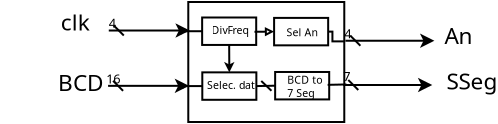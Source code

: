 <?xml version="1.0" encoding="UTF-8"?>
<dia:diagram xmlns:dia="http://www.lysator.liu.se/~alla/dia/">
  <dia:layer name="Fondo" visible="true" active="true">
    <dia:object type="Standard - Box" version="0" id="O0">
      <dia:attribute name="obj_pos">
        <dia:point val="18.25,16.2"/>
      </dia:attribute>
      <dia:attribute name="obj_bb">
        <dia:rectangle val="18.2,16.15;26.1,22.25"/>
      </dia:attribute>
      <dia:attribute name="elem_corner">
        <dia:point val="18.25,16.2"/>
      </dia:attribute>
      <dia:attribute name="elem_width">
        <dia:real val="7.8"/>
      </dia:attribute>
      <dia:attribute name="elem_height">
        <dia:real val="6"/>
      </dia:attribute>
      <dia:attribute name="show_background">
        <dia:boolean val="true"/>
      </dia:attribute>
    </dia:object>
    <dia:object type="Standard - Line" version="0" id="O1">
      <dia:attribute name="obj_pos">
        <dia:point val="26,20.35"/>
      </dia:attribute>
      <dia:attribute name="obj_bb">
        <dia:rectangle val="25.543,19.393;30.562,21.307"/>
      </dia:attribute>
      <dia:attribute name="conn_endpoints">
        <dia:point val="26,20.35"/>
        <dia:point val="30.45,20.35"/>
      </dia:attribute>
      <dia:attribute name="numcp">
        <dia:int val="1"/>
      </dia:attribute>
      <dia:attribute name="start_arrow">
        <dia:enum val="32"/>
      </dia:attribute>
      <dia:attribute name="start_arrow_length">
        <dia:real val="0.5"/>
      </dia:attribute>
      <dia:attribute name="start_arrow_width">
        <dia:real val="0.5"/>
      </dia:attribute>
      <dia:attribute name="end_arrow">
        <dia:enum val="22"/>
      </dia:attribute>
      <dia:attribute name="end_arrow_length">
        <dia:real val="0.5"/>
      </dia:attribute>
      <dia:attribute name="end_arrow_width">
        <dia:real val="0.5"/>
      </dia:attribute>
    </dia:object>
    <dia:object type="Standard - Line" version="0" id="O2">
      <dia:attribute name="obj_pos">
        <dia:point val="26.105,18.137"/>
      </dia:attribute>
      <dia:attribute name="obj_bb">
        <dia:rectangle val="25.648,17.18;30.667,19.094"/>
      </dia:attribute>
      <dia:attribute name="conn_endpoints">
        <dia:point val="26.105,18.137"/>
        <dia:point val="30.555,18.137"/>
      </dia:attribute>
      <dia:attribute name="numcp">
        <dia:int val="1"/>
      </dia:attribute>
      <dia:attribute name="start_arrow">
        <dia:enum val="32"/>
      </dia:attribute>
      <dia:attribute name="start_arrow_length">
        <dia:real val="0.5"/>
      </dia:attribute>
      <dia:attribute name="start_arrow_width">
        <dia:real val="0.5"/>
      </dia:attribute>
      <dia:attribute name="end_arrow">
        <dia:enum val="22"/>
      </dia:attribute>
      <dia:attribute name="end_arrow_length">
        <dia:real val="0.5"/>
      </dia:attribute>
      <dia:attribute name="end_arrow_width">
        <dia:real val="0.5"/>
      </dia:attribute>
    </dia:object>
    <dia:object type="Standard - Line" version="0" id="O3">
      <dia:attribute name="obj_pos">
        <dia:point val="14.24,20.392"/>
      </dia:attribute>
      <dia:attribute name="obj_bb">
        <dia:rectangle val="13.783,19.435;18.401,21.349"/>
      </dia:attribute>
      <dia:attribute name="conn_endpoints">
        <dia:point val="14.24,20.392"/>
        <dia:point val="18.29,20.392"/>
      </dia:attribute>
      <dia:attribute name="numcp">
        <dia:int val="1"/>
      </dia:attribute>
      <dia:attribute name="start_arrow">
        <dia:enum val="32"/>
      </dia:attribute>
      <dia:attribute name="start_arrow_length">
        <dia:real val="0.5"/>
      </dia:attribute>
      <dia:attribute name="start_arrow_width">
        <dia:real val="0.5"/>
      </dia:attribute>
      <dia:attribute name="end_arrow">
        <dia:enum val="22"/>
      </dia:attribute>
      <dia:attribute name="end_arrow_length">
        <dia:real val="0.5"/>
      </dia:attribute>
      <dia:attribute name="end_arrow_width">
        <dia:real val="0.5"/>
      </dia:attribute>
    </dia:object>
    <dia:object type="Standard - Text" version="1" id="O4">
      <dia:attribute name="obj_pos">
        <dia:point val="11.738,20.647"/>
      </dia:attribute>
      <dia:attribute name="obj_bb">
        <dia:rectangle val="11.738,19.517;13.848,20.879"/>
      </dia:attribute>
      <dia:attribute name="text">
        <dia:composite type="text">
          <dia:attribute name="string">
            <dia:string>#BCD#</dia:string>
          </dia:attribute>
          <dia:attribute name="font">
            <dia:font family="sans" style="0" name="Helvetica"/>
          </dia:attribute>
          <dia:attribute name="height">
            <dia:real val="1.411"/>
          </dia:attribute>
          <dia:attribute name="pos">
            <dia:point val="11.738,20.647"/>
          </dia:attribute>
          <dia:attribute name="color">
            <dia:color val="#000000"/>
          </dia:attribute>
          <dia:attribute name="alignment">
            <dia:enum val="0"/>
          </dia:attribute>
        </dia:composite>
      </dia:attribute>
      <dia:attribute name="valign">
        <dia:enum val="3"/>
      </dia:attribute>
    </dia:object>
    <dia:object type="Standard - Text" version="1" id="O5">
      <dia:attribute name="obj_pos">
        <dia:point val="31.16,20.58"/>
      </dia:attribute>
      <dia:attribute name="obj_bb">
        <dia:rectangle val="31.16,19.45;33.64,20.812"/>
      </dia:attribute>
      <dia:attribute name="text">
        <dia:composite type="text">
          <dia:attribute name="string">
            <dia:string>#SSeg#</dia:string>
          </dia:attribute>
          <dia:attribute name="font">
            <dia:font family="sans" style="0" name="Helvetica"/>
          </dia:attribute>
          <dia:attribute name="height">
            <dia:real val="1.411"/>
          </dia:attribute>
          <dia:attribute name="pos">
            <dia:point val="31.16,20.58"/>
          </dia:attribute>
          <dia:attribute name="color">
            <dia:color val="#000000"/>
          </dia:attribute>
          <dia:attribute name="alignment">
            <dia:enum val="0"/>
          </dia:attribute>
        </dia:composite>
      </dia:attribute>
      <dia:attribute name="valign">
        <dia:enum val="3"/>
      </dia:attribute>
    </dia:object>
    <dia:object type="Standard - Text" version="1" id="O6">
      <dia:attribute name="obj_pos">
        <dia:point val="31.065,18.305"/>
      </dia:attribute>
      <dia:attribute name="obj_bb">
        <dia:rectangle val="31.065,17.175;32.373,18.538"/>
      </dia:attribute>
      <dia:attribute name="text">
        <dia:composite type="text">
          <dia:attribute name="string">
            <dia:string>#An#</dia:string>
          </dia:attribute>
          <dia:attribute name="font">
            <dia:font family="sans" style="0" name="Helvetica"/>
          </dia:attribute>
          <dia:attribute name="height">
            <dia:real val="1.411"/>
          </dia:attribute>
          <dia:attribute name="pos">
            <dia:point val="31.065,18.305"/>
          </dia:attribute>
          <dia:attribute name="color">
            <dia:color val="#000000"/>
          </dia:attribute>
          <dia:attribute name="alignment">
            <dia:enum val="0"/>
          </dia:attribute>
        </dia:composite>
      </dia:attribute>
      <dia:attribute name="valign">
        <dia:enum val="3"/>
      </dia:attribute>
    </dia:object>
    <dia:object type="Standard - Text" version="1" id="O7">
      <dia:attribute name="obj_pos">
        <dia:point val="12.198,20.269"/>
      </dia:attribute>
      <dia:attribute name="obj_bb">
        <dia:rectangle val="12.198,19.629;15.698,20.401"/>
      </dia:attribute>
      <dia:attribute name="text">
        <dia:composite type="text">
          <dia:attribute name="string">
            <dia:string>#             16 #</dia:string>
          </dia:attribute>
          <dia:attribute name="font">
            <dia:font family="sans" style="0" name="Helvetica"/>
          </dia:attribute>
          <dia:attribute name="height">
            <dia:real val="0.8"/>
          </dia:attribute>
          <dia:attribute name="pos">
            <dia:point val="12.198,20.269"/>
          </dia:attribute>
          <dia:attribute name="color">
            <dia:color val="#000000"/>
          </dia:attribute>
          <dia:attribute name="alignment">
            <dia:enum val="0"/>
          </dia:attribute>
        </dia:composite>
      </dia:attribute>
      <dia:attribute name="valign">
        <dia:enum val="3"/>
      </dia:attribute>
    </dia:object>
    <dia:object type="Standard - Text" version="1" id="O8">
      <dia:attribute name="obj_pos">
        <dia:point val="23.897,20.15"/>
      </dia:attribute>
      <dia:attribute name="obj_bb">
        <dia:rectangle val="23.897,19.51;27.247,20.282"/>
      </dia:attribute>
      <dia:attribute name="text">
        <dia:composite type="text">
          <dia:attribute name="string">
            <dia:string>#              7 #</dia:string>
          </dia:attribute>
          <dia:attribute name="font">
            <dia:font family="sans" style="0" name="Helvetica"/>
          </dia:attribute>
          <dia:attribute name="height">
            <dia:real val="0.8"/>
          </dia:attribute>
          <dia:attribute name="pos">
            <dia:point val="23.897,20.15"/>
          </dia:attribute>
          <dia:attribute name="color">
            <dia:color val="#000000"/>
          </dia:attribute>
          <dia:attribute name="alignment">
            <dia:enum val="0"/>
          </dia:attribute>
        </dia:composite>
      </dia:attribute>
      <dia:attribute name="valign">
        <dia:enum val="3"/>
      </dia:attribute>
    </dia:object>
    <dia:object type="Standard - Text" version="1" id="O9">
      <dia:attribute name="obj_pos">
        <dia:point val="23.943,18.009"/>
      </dia:attribute>
      <dia:attribute name="obj_bb">
        <dia:rectangle val="23.943,17.369;27.293,18.142"/>
      </dia:attribute>
      <dia:attribute name="text">
        <dia:composite type="text">
          <dia:attribute name="string">
            <dia:string>#              4 #</dia:string>
          </dia:attribute>
          <dia:attribute name="font">
            <dia:font family="sans" style="0" name="Helvetica"/>
          </dia:attribute>
          <dia:attribute name="height">
            <dia:real val="0.8"/>
          </dia:attribute>
          <dia:attribute name="pos">
            <dia:point val="23.943,18.009"/>
          </dia:attribute>
          <dia:attribute name="color">
            <dia:color val="#000000"/>
          </dia:attribute>
          <dia:attribute name="alignment">
            <dia:enum val="0"/>
          </dia:attribute>
        </dia:composite>
      </dia:attribute>
      <dia:attribute name="valign">
        <dia:enum val="3"/>
      </dia:attribute>
    </dia:object>
    <dia:object type="Standard - Line" version="0" id="O10">
      <dia:attribute name="obj_pos">
        <dia:point val="14.275,17.626"/>
      </dia:attribute>
      <dia:attribute name="obj_bb">
        <dia:rectangle val="13.818,16.669;18.437,18.583"/>
      </dia:attribute>
      <dia:attribute name="conn_endpoints">
        <dia:point val="14.275,17.626"/>
        <dia:point val="18.325,17.626"/>
      </dia:attribute>
      <dia:attribute name="numcp">
        <dia:int val="1"/>
      </dia:attribute>
      <dia:attribute name="start_arrow">
        <dia:enum val="32"/>
      </dia:attribute>
      <dia:attribute name="start_arrow_length">
        <dia:real val="0.5"/>
      </dia:attribute>
      <dia:attribute name="start_arrow_width">
        <dia:real val="0.5"/>
      </dia:attribute>
      <dia:attribute name="end_arrow">
        <dia:enum val="22"/>
      </dia:attribute>
      <dia:attribute name="end_arrow_length">
        <dia:real val="0.5"/>
      </dia:attribute>
      <dia:attribute name="end_arrow_width">
        <dia:real val="0.5"/>
      </dia:attribute>
    </dia:object>
    <dia:object type="Standard - Text" version="1" id="O11">
      <dia:attribute name="obj_pos">
        <dia:point val="11.877,17.629"/>
      </dia:attribute>
      <dia:attribute name="obj_bb">
        <dia:rectangle val="11.877,16.499;13.22,17.862"/>
      </dia:attribute>
      <dia:attribute name="text">
        <dia:composite type="text">
          <dia:attribute name="string">
            <dia:string>#clk#</dia:string>
          </dia:attribute>
          <dia:attribute name="font">
            <dia:font family="sans" style="0" name="Helvetica"/>
          </dia:attribute>
          <dia:attribute name="height">
            <dia:real val="1.411"/>
          </dia:attribute>
          <dia:attribute name="pos">
            <dia:point val="11.877,17.629"/>
          </dia:attribute>
          <dia:attribute name="color">
            <dia:color val="#000000"/>
          </dia:attribute>
          <dia:attribute name="alignment">
            <dia:enum val="0"/>
          </dia:attribute>
        </dia:composite>
      </dia:attribute>
      <dia:attribute name="valign">
        <dia:enum val="3"/>
      </dia:attribute>
    </dia:object>
    <dia:object type="Standard - Box" version="0" id="O12">
      <dia:attribute name="obj_pos">
        <dia:point val="22.593,19.699"/>
      </dia:attribute>
      <dia:attribute name="obj_bb">
        <dia:rectangle val="22.543,19.649;25.346,21.121"/>
      </dia:attribute>
      <dia:attribute name="elem_corner">
        <dia:point val="22.593,19.699"/>
      </dia:attribute>
      <dia:attribute name="elem_width">
        <dia:real val="2.703"/>
      </dia:attribute>
      <dia:attribute name="elem_height">
        <dia:real val="1.372"/>
      </dia:attribute>
      <dia:attribute name="show_background">
        <dia:boolean val="true"/>
      </dia:attribute>
    </dia:object>
    <dia:object type="Standard - Line" version="0" id="O13">
      <dia:attribute name="obj_pos">
        <dia:point val="21.654,20.404"/>
      </dia:attribute>
      <dia:attribute name="obj_bb">
        <dia:rectangle val="21.206,19.428;23.101,21.36"/>
      </dia:attribute>
      <dia:attribute name="conn_endpoints">
        <dia:point val="21.654,20.404"/>
        <dia:point val="22.593,20.385"/>
      </dia:attribute>
      <dia:attribute name="numcp">
        <dia:int val="1"/>
      </dia:attribute>
      <dia:attribute name="start_arrow">
        <dia:enum val="32"/>
      </dia:attribute>
      <dia:attribute name="start_arrow_length">
        <dia:real val="0.5"/>
      </dia:attribute>
      <dia:attribute name="start_arrow_width">
        <dia:real val="0.5"/>
      </dia:attribute>
      <dia:connections>
        <dia:connection handle="0" to="O19" connection="4"/>
        <dia:connection handle="1" to="O12" connection="3"/>
      </dia:connections>
    </dia:object>
    <dia:object type="Standard - Text" version="1" id="O14">
      <dia:attribute name="obj_pos">
        <dia:point val="23.201,20.293"/>
      </dia:attribute>
      <dia:attribute name="obj_bb">
        <dia:rectangle val="23.201,19.765;24.981,21.062"/>
      </dia:attribute>
      <dia:attribute name="text">
        <dia:composite type="text">
          <dia:attribute name="string">
            <dia:string>#BCD to 
7 Seg #</dia:string>
          </dia:attribute>
          <dia:attribute name="font">
            <dia:font family="sans" style="0" name="Helvetica"/>
          </dia:attribute>
          <dia:attribute name="height">
            <dia:real val="0.659"/>
          </dia:attribute>
          <dia:attribute name="pos">
            <dia:point val="23.201,20.293"/>
          </dia:attribute>
          <dia:attribute name="color">
            <dia:color val="#000000"/>
          </dia:attribute>
          <dia:attribute name="alignment">
            <dia:enum val="0"/>
          </dia:attribute>
        </dia:composite>
      </dia:attribute>
      <dia:attribute name="valign">
        <dia:enum val="3"/>
      </dia:attribute>
    </dia:object>
    <dia:object type="Standard - Text" version="1" id="O15">
      <dia:attribute name="obj_pos">
        <dia:point val="12.326,17.485"/>
      </dia:attribute>
      <dia:attribute name="obj_bb">
        <dia:rectangle val="12.326,16.845;15.476,17.618"/>
      </dia:attribute>
      <dia:attribute name="text">
        <dia:composite type="text">
          <dia:attribute name="string">
            <dia:string>#             4 #</dia:string>
          </dia:attribute>
          <dia:attribute name="font">
            <dia:font family="sans" style="0" name="Helvetica"/>
          </dia:attribute>
          <dia:attribute name="height">
            <dia:real val="0.8"/>
          </dia:attribute>
          <dia:attribute name="pos">
            <dia:point val="12.326,17.485"/>
          </dia:attribute>
          <dia:attribute name="color">
            <dia:color val="#000000"/>
          </dia:attribute>
          <dia:attribute name="alignment">
            <dia:enum val="0"/>
          </dia:attribute>
        </dia:composite>
      </dia:attribute>
      <dia:attribute name="valign">
        <dia:enum val="3"/>
      </dia:attribute>
    </dia:object>
    <dia:object type="Standard - Box" version="0" id="O16">
      <dia:attribute name="obj_pos">
        <dia:point val="22.541,16.995"/>
      </dia:attribute>
      <dia:attribute name="obj_bb">
        <dia:rectangle val="22.491,16.945;25.294,18.417"/>
      </dia:attribute>
      <dia:attribute name="elem_corner">
        <dia:point val="22.541,16.995"/>
      </dia:attribute>
      <dia:attribute name="elem_width">
        <dia:real val="2.703"/>
      </dia:attribute>
      <dia:attribute name="elem_height">
        <dia:real val="1.372"/>
      </dia:attribute>
      <dia:attribute name="show_background">
        <dia:boolean val="true"/>
      </dia:attribute>
    </dia:object>
    <dia:object type="Standard - Box" version="0" id="O17">
      <dia:attribute name="obj_pos">
        <dia:point val="18.943,16.975"/>
      </dia:attribute>
      <dia:attribute name="obj_bb">
        <dia:rectangle val="18.893,16.925;21.696,18.397"/>
      </dia:attribute>
      <dia:attribute name="elem_corner">
        <dia:point val="18.943,16.975"/>
      </dia:attribute>
      <dia:attribute name="elem_width">
        <dia:real val="2.703"/>
      </dia:attribute>
      <dia:attribute name="elem_height">
        <dia:real val="1.372"/>
      </dia:attribute>
      <dia:attribute name="show_background">
        <dia:boolean val="true"/>
      </dia:attribute>
    </dia:object>
    <dia:object type="Standard - Text" version="1" id="O18">
      <dia:attribute name="obj_pos">
        <dia:point val="19.413,17.797"/>
      </dia:attribute>
      <dia:attribute name="obj_bb">
        <dia:rectangle val="19.413,17.27;21.188,17.907"/>
      </dia:attribute>
      <dia:attribute name="text">
        <dia:composite type="text">
          <dia:attribute name="string">
            <dia:string>#DivFreq#</dia:string>
          </dia:attribute>
          <dia:attribute name="font">
            <dia:font family="sans" style="0" name="Helvetica"/>
          </dia:attribute>
          <dia:attribute name="height">
            <dia:real val="0.659"/>
          </dia:attribute>
          <dia:attribute name="pos">
            <dia:point val="19.413,17.797"/>
          </dia:attribute>
          <dia:attribute name="color">
            <dia:color val="#000000"/>
          </dia:attribute>
          <dia:attribute name="alignment">
            <dia:enum val="0"/>
          </dia:attribute>
        </dia:composite>
      </dia:attribute>
      <dia:attribute name="valign">
        <dia:enum val="3"/>
      </dia:attribute>
    </dia:object>
    <dia:object type="Standard - Box" version="0" id="O19">
      <dia:attribute name="obj_pos">
        <dia:point val="18.951,19.718"/>
      </dia:attribute>
      <dia:attribute name="obj_bb">
        <dia:rectangle val="18.901,19.668;21.704,21.14"/>
      </dia:attribute>
      <dia:attribute name="elem_corner">
        <dia:point val="18.951,19.718"/>
      </dia:attribute>
      <dia:attribute name="elem_width">
        <dia:real val="2.703"/>
      </dia:attribute>
      <dia:attribute name="elem_height">
        <dia:real val="1.372"/>
      </dia:attribute>
      <dia:attribute name="show_background">
        <dia:boolean val="true"/>
      </dia:attribute>
    </dia:object>
    <dia:object type="Standard - Line" version="0" id="O20">
      <dia:attribute name="obj_pos">
        <dia:point val="20.295,18.347"/>
      </dia:attribute>
      <dia:attribute name="obj_bb">
        <dia:rectangle val="20.038,18.297;20.562,19.83"/>
      </dia:attribute>
      <dia:attribute name="conn_endpoints">
        <dia:point val="20.295,18.347"/>
        <dia:point val="20.302,19.718"/>
      </dia:attribute>
      <dia:attribute name="numcp">
        <dia:int val="1"/>
      </dia:attribute>
      <dia:attribute name="end_arrow">
        <dia:enum val="22"/>
      </dia:attribute>
      <dia:attribute name="end_arrow_length">
        <dia:real val="0.3"/>
      </dia:attribute>
      <dia:attribute name="end_arrow_width">
        <dia:real val="0.3"/>
      </dia:attribute>
      <dia:connections>
        <dia:connection handle="0" to="O17" connection="6"/>
        <dia:connection handle="1" to="O19" connection="1"/>
      </dia:connections>
    </dia:object>
    <dia:object type="Standard - Line" version="0" id="O21">
      <dia:attribute name="obj_pos">
        <dia:point val="21.561,17.689"/>
      </dia:attribute>
      <dia:attribute name="obj_bb">
        <dia:rectangle val="21.51,17.453;22.653,17.915"/>
      </dia:attribute>
      <dia:attribute name="conn_endpoints">
        <dia:point val="21.561,17.689"/>
        <dia:point val="22.541,17.681"/>
      </dia:attribute>
      <dia:attribute name="numcp">
        <dia:int val="1"/>
      </dia:attribute>
      <dia:attribute name="end_arrow">
        <dia:enum val="2"/>
      </dia:attribute>
      <dia:attribute name="end_arrow_length">
        <dia:real val="0.3"/>
      </dia:attribute>
      <dia:attribute name="end_arrow_width">
        <dia:real val="0.3"/>
      </dia:attribute>
      <dia:connections>
        <dia:connection handle="1" to="O16" connection="3"/>
      </dia:connections>
    </dia:object>
    <dia:object type="Standard - Text" version="1" id="O22">
      <dia:attribute name="obj_pos">
        <dia:point val="8.886,17.82"/>
      </dia:attribute>
      <dia:attribute name="obj_bb">
        <dia:rectangle val="8.87,17.277;9.051,17.962"/>
      </dia:attribute>
      <dia:attribute name="text">
        <dia:composite type="text">
          <dia:attribute name="string">
            <dia:string># #</dia:string>
          </dia:attribute>
          <dia:attribute name="font">
            <dia:font family="sans" style="0" name="Helvetica"/>
          </dia:attribute>
          <dia:attribute name="height">
            <dia:real val="0.659"/>
          </dia:attribute>
          <dia:attribute name="pos">
            <dia:point val="8.886,17.82"/>
          </dia:attribute>
          <dia:attribute name="color">
            <dia:color val="#000000"/>
          </dia:attribute>
          <dia:attribute name="alignment">
            <dia:enum val="0"/>
          </dia:attribute>
        </dia:composite>
      </dia:attribute>
      <dia:attribute name="valign">
        <dia:enum val="3"/>
      </dia:attribute>
    </dia:object>
    <dia:object type="Standard - Text" version="1" id="O23">
      <dia:attribute name="obj_pos">
        <dia:point val="19.18,20.545"/>
      </dia:attribute>
      <dia:attribute name="obj_bb">
        <dia:rectangle val="19.18,20.018;21.465,20.655"/>
      </dia:attribute>
      <dia:attribute name="text">
        <dia:composite type="text">
          <dia:attribute name="string">
            <dia:string>#Selec. dat#</dia:string>
          </dia:attribute>
          <dia:attribute name="font">
            <dia:font family="sans" style="0" name="Helvetica"/>
          </dia:attribute>
          <dia:attribute name="height">
            <dia:real val="0.659"/>
          </dia:attribute>
          <dia:attribute name="pos">
            <dia:point val="19.18,20.545"/>
          </dia:attribute>
          <dia:attribute name="color">
            <dia:color val="#000000"/>
          </dia:attribute>
          <dia:attribute name="alignment">
            <dia:enum val="0"/>
          </dia:attribute>
        </dia:composite>
      </dia:attribute>
      <dia:attribute name="valign">
        <dia:enum val="3"/>
      </dia:attribute>
    </dia:object>
    <dia:object type="Standard - Text" version="1" id="O24">
      <dia:attribute name="obj_pos">
        <dia:point val="23.163,17.913"/>
      </dia:attribute>
      <dia:attribute name="obj_bb">
        <dia:rectangle val="23.163,17.386;24.633,18.023"/>
      </dia:attribute>
      <dia:attribute name="text">
        <dia:composite type="text">
          <dia:attribute name="string">
            <dia:string>#Sel An#</dia:string>
          </dia:attribute>
          <dia:attribute name="font">
            <dia:font family="sans" style="0" name="Helvetica"/>
          </dia:attribute>
          <dia:attribute name="height">
            <dia:real val="0.659"/>
          </dia:attribute>
          <dia:attribute name="pos">
            <dia:point val="23.163,17.913"/>
          </dia:attribute>
          <dia:attribute name="color">
            <dia:color val="#000000"/>
          </dia:attribute>
          <dia:attribute name="alignment">
            <dia:enum val="0"/>
          </dia:attribute>
        </dia:composite>
      </dia:attribute>
      <dia:attribute name="valign">
        <dia:enum val="3"/>
      </dia:attribute>
    </dia:object>
    <dia:object type="Standard - ZigZagLine" version="1" id="O25">
      <dia:attribute name="obj_pos">
        <dia:point val="18.951,20.404"/>
      </dia:attribute>
      <dia:attribute name="obj_bb">
        <dia:rectangle val="17.851,20.354;19.001,20.594"/>
      </dia:attribute>
      <dia:attribute name="orth_points">
        <dia:point val="18.951,20.404"/>
        <dia:point val="17.901,20.404"/>
        <dia:point val="17.901,20.474"/>
        <dia:point val="17.958,20.474"/>
        <dia:point val="17.958,20.544"/>
      </dia:attribute>
      <dia:attribute name="orth_orient">
        <dia:enum val="0"/>
        <dia:enum val="1"/>
        <dia:enum val="0"/>
        <dia:enum val="1"/>
      </dia:attribute>
      <dia:attribute name="autorouting">
        <dia:boolean val="false"/>
      </dia:attribute>
      <dia:attribute name="line_width">
        <dia:real val="0.1"/>
      </dia:attribute>
      <dia:connections>
        <dia:connection handle="0" to="O19" connection="3"/>
      </dia:connections>
    </dia:object>
    <dia:object type="Standard - ZigZagLine" version="1" id="O26">
      <dia:attribute name="obj_pos">
        <dia:point val="18.943,17.661"/>
      </dia:attribute>
      <dia:attribute name="obj_bb">
        <dia:rectangle val="17.806,17.42;18.993,17.812"/>
      </dia:attribute>
      <dia:attribute name="orth_points">
        <dia:point val="18.943,17.661"/>
        <dia:point val="17.856,17.661"/>
        <dia:point val="17.856,17.762"/>
        <dia:point val="17.888,17.762"/>
        <dia:point val="17.888,17.47"/>
      </dia:attribute>
      <dia:attribute name="orth_orient">
        <dia:enum val="0"/>
        <dia:enum val="1"/>
        <dia:enum val="0"/>
        <dia:enum val="1"/>
      </dia:attribute>
      <dia:attribute name="autorouting">
        <dia:boolean val="false"/>
      </dia:attribute>
      <dia:attribute name="line_width">
        <dia:real val="0.1"/>
      </dia:attribute>
      <dia:connections>
        <dia:connection handle="0" to="O17" connection="3"/>
      </dia:connections>
    </dia:object>
    <dia:object type="Standard - Line" version="0" id="O27">
      <dia:attribute name="obj_pos">
        <dia:point val="25.218,20.342"/>
      </dia:attribute>
      <dia:attribute name="obj_bb">
        <dia:rectangle val="25.167,20.272;26.208,20.393"/>
      </dia:attribute>
      <dia:attribute name="conn_endpoints">
        <dia:point val="25.218,20.342"/>
        <dia:point val="26.157,20.323"/>
      </dia:attribute>
      <dia:attribute name="numcp">
        <dia:int val="1"/>
      </dia:attribute>
    </dia:object>
    <dia:object type="Standard - ZigZagLine" version="1" id="O28">
      <dia:attribute name="obj_pos">
        <dia:point val="26.086,18.169"/>
      </dia:attribute>
      <dia:attribute name="obj_bb">
        <dia:rectangle val="25.194,17.631;26.086,18.218"/>
      </dia:attribute>
      <dia:attribute name="orth_points">
        <dia:point val="26.086,18.169"/>
        <dia:point val="26.086,18.169"/>
        <dia:point val="25.457,18.169"/>
        <dia:point val="25.457,17.681"/>
        <dia:point val="25.244,17.681"/>
      </dia:attribute>
      <dia:attribute name="orth_orient">
        <dia:enum val="1"/>
        <dia:enum val="0"/>
        <dia:enum val="1"/>
        <dia:enum val="0"/>
      </dia:attribute>
      <dia:attribute name="autorouting">
        <dia:boolean val="false"/>
      </dia:attribute>
      <dia:connections>
        <dia:connection handle="1" to="O16" connection="4"/>
      </dia:connections>
    </dia:object>
  </dia:layer>
</dia:diagram>
